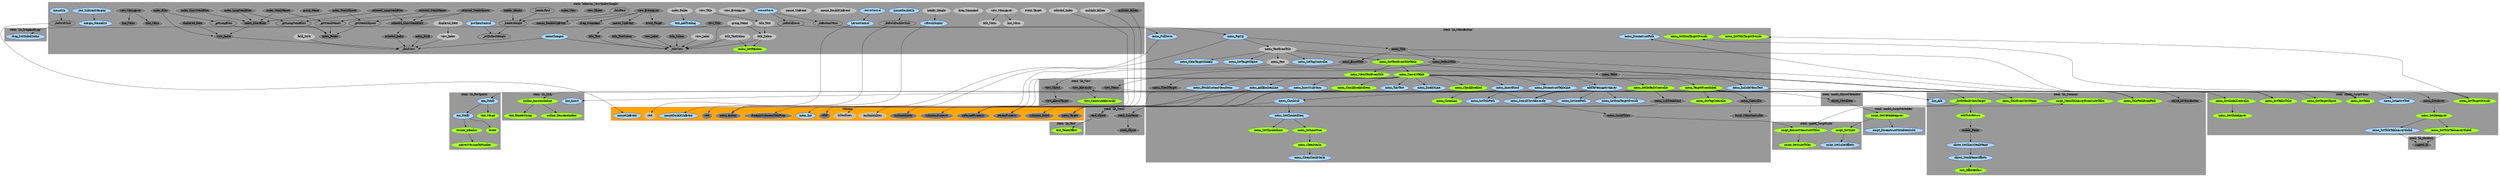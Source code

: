 digraph "dot_FromArray" {	graph [		clusterrank="true"		size="31.2500,31.2500"	];		subgraph "pf" {		node [];			n65 [label="_headerHeight" URL="_headerHeight%2Cpf%2Cstack+%22behavior_View%7CIndex%7CSimple%22%2C1"];		n19 [label="_titleView" URL="_titleView%2Cpf%2Cstack+%22behavior_View%7CIndex%7CSimple%22%2C1"];		n171 [label="_fieldRect" URL="_fieldRect%2Cpf%2Cstack+%22behavior_View%7CIndex%7CSimple%22%2C1"];		n64 [label="_headerRect" URL="_headerRect%2Cpf%2Cstack+%22behavior_View%7CIndex%7CSimple%22%2C1"];		n46 [label="_getLongFiles" URL="_getLongFiles%2Cpf%2Cstack+%22behavior_View%7CIndex%7CSimple%22%2C1"];		n8 [label="_getLongStackFiles" URL="_getLongStackFiles%2Cpf%2Cstack+%22behavior_View%7CIndex%7CSimple%22%2C1"];		n18 [label="_fieldView" URL="_fieldView%2Cpf%2Cstack+%22behavior_View%7CIndex%7CSimple%22%2C1"];		n112 [label="_getStackObjects" URL="_getStackObjects%2Cpf%2Cstack+%22behavior_View%7CIndex%7CSimple%22%2C1"];		n51 [label="_getStackNames" URL="_getStackNames%2Cpf%2Cstack+%22behavior_View%7CIndex%7CSimple%22%2C1"];	}		subgraph "pc" {		node [];			n178 [label="_doFieldClick" URL="_doFieldClick%2Cpc%2Cstack+%22behavior_View%7CIndex%7CSimple%22%2C1"];		n138 [label="_doButtonMenu" URL="_doButtonMenu%2Cpc%2Cstack+%22behavior_View%7CIndex%7CSimple%22%2C1"];		n66 [label="_setDefaultHeight" URL="_setDefaultHeight%2Cpc%2Cstack+%22behavior_View%7CIndex%7CSimple%22%2C1"];		n91 [label="_doFieldDown" URL="_doFieldDown%2Cpc%2Cstack+%22behavior_View%7CIndex%7CSimple%22%2C1"];		n41 [label="_doFieldDoubleClick" URL="_doFieldDoubleClick%2Cpc%2Cstack+%22behavior_View%7CIndex%7CSimple%22%2C1"];	}		subgraph "s" {		node [fillcolor="grey", style="filled", color="white"];			n149 [label="header_Height" URL="header_Height%2Cs%2Cstack+%22behavior_View%7CIndex%7CSimple%22%2C1"];		n60 [label="event_Target" URL="event_Target%2Cs%2Cstack+%22behavior_View%7CIndex%7CSimple%22%2C1"];		n155 [label="rect" URL="rect%2Cs%2CMissing%2C1"];		n168 [label="multiplehilites" URL="multiplehilites%2Cs%2CMissing%2C1"];		n186 [label="selected_Index" URL="selected_Index%2Cs%2Cstack+%22behavior_View%7CIndex%7CSimple%22%2C1"];		n110 [label="drag_Command" URL="drag_Command%2Cs%2Cstack+%22behavior_View%7CIndex%7CSimple%22%2C1"];		n57 [label="view_MenuArray" URL="view_MenuArray%2Cs%2Cstack+%22behavior_View%7CIndex%7CSimple%22%2C1"];		n114 [label="view_Title" URL="view_Title%2Cs%2Cstack+%22behavior_View%7CIndex%7CSimple%22%2C1"];		n126 [label="view_Label" URL="view_Label%2Cs%2Cstack+%22behavior_View%7CIndex%7CSimple%22%2C1"];		n158 [label="index_Folder" URL="index_Folder%2Cs%2Cstack+%22behavior_View%7CIndex%7CSimple%22%2C1"];		n43 [label="title_Colour" URL="title_Colour%2Cs%2Cstack+%22behavior_View%7CIndex%7CSimple%22%2C1"];		n187 [label="hilitedlines" URL="hilitedlines%2Cs%2CMissing%2C1"];		n102 [label="view_Index" URL="view_Index%2Cs%2Cstack+%22behavior_View%7CIndex%7CSimple%22%2C1"];		n90 [label="mouse_DoubleUpEvent" URL="mouse_DoubleUpEvent%2Cs%2Cstack+%22behavior_View%7CIndex%7CSimple%22%2C1"];		n173 [label="displayed_Data" URL="displayed_Data%2Cs%2Cstack+%22behavior_View%7CIndex%7CSimple%22%2C1"];		n58 [label="line_Menu" URL="line_Menu%2Cs%2Cstack+%22behavior_View%7CIndex%7CSimple%22%2C1"];		n94 [label="title_Text" URL="title_Text%2Cs%2Cstack+%22behavior_View%7CIndex%7CSimple%22%2C1"];		n27 [label="menu_TextFromTitle" URL="menu_TextFromTitle%2Cs%2Cstack+%22lib_MenuButton%22%2C1"];		n1 [label="menu_Text" URL="menu_Text%2Cs%2Cstack+%22lib_MenuButton%22%2C1"];		n157 [label="field_Style" URL="field_Style%2Cs%2Cstack+%22behavior_View%7CIndex%7CSimple%22%2C1"];		n42 [label="group_Name" URL="group_Name%2Cs%2Cstack+%22behavior_View%7CIndex%7CSimple%22%2C1"];		n153 [label="mouse_UpEvent" URL="mouse_UpEvent%2Cs%2Cstack+%22behavior_View%7CIndex%7CSimple%22%2C1"];		n167 [label="multiple_Hilites" URL="multiple_Hilites%2Cs%2Cstack+%22behavior_View%7CIndex%7CSimple%22%2C1"];		n59 [label="title_Menu" URL="title_Menu%2Cs%2Cstack+%22behavior_View%7CIndex%7CSimple%22%2C1"];		n127 [label="view_EventArray" URL="view_EventArray%2Cs%2Cstack+%22behavior_View%7CIndex%7CSimple%22%2C1"];		n88 [label="title_TextColour" URL="title_TextColour%2Cs%2Cstack+%22behavior_View%7CIndex%7CSimple%22%2C1"];	}		subgraph "g" {		node [fillcolor="grey50", style="filled", color="white"];			n133 [label="event_Target" URL="event_Target%2Cg%2Cstack+%22behavior_View%7CIndex%7CSimple%22%2C1"];		n96 [label="menu_SubStackCard" URL="menu_SubStackCard%2Cg%2Cstack+%22lib_MenuButton%22%2C1"];		n15 [label="menu_DataArray" URL="menu_DataArray%2Cg%2Cstack+%22model_ScriptMenu%22%2C1"];		n104 [label="view_Object" URL="view_Object%2Cg%2Cstack+%22lib_View%22%2C1"];		n52 [label="index_Folder" URL="index_Folder%2Cg%2Cstack+%22behavior_View%7CIndex%7CSimple%22%2C1"];		n145 [label="mFormatProperty" URL="mFormatProperty%2Cg%2CMissing%2C1"];		n175 [label="view_Title" URL="view_Title%2Cg%2Cstack+%22behavior_View%7CIndex%7CSimple%22%2C1"];		n7 [label="selected_LongStackFiles" URL="selected_LongStackFiles%2Cg%2Cstack+%22behavior_View%7CIndex%7CSimple%22%2C1"];		n111 [label="index_StackObjects" URL="index_StackObjects%2Cg%2Cstack+%22behavior_View%7CIndex%7CSimple%22%2C1"];		n136 [label="multiple_Hilites" URL="multiple_Hilites%2Cg%2Cstack+%22behavior_View%7CIndex%7CSimple%22%2C1"];		n11 [label="line_Menu" URL="line_Menu%2Cg%2Cstack+%22behavior_View%7CIndex%7CSimple%22%2C1"];		n56 [label="view_Name" URL="view_Name%2Cg%2Cstack+%22lib_View%22%2C1"];		n115 [label="submenu_Fixed" URL="submenu_Fixed%2Cg%2CMissing%2C1"];		n25 [label="menu_Controller" URL="menu_Controller%2Cg%2Cstack+%22lib_MenuButton%22%2C1"];		n3 [label="object_IsMenuButton" URL="object_IsMenuButton%2Cg%2Cstack+%22lib_Common%22%2C1"];		n132 [label="view_EventArray" URL="view_EventArray%2Cg%2Cstack+%22behavior_View%7CIndex%7CSimple%22%2C1"];		n159 [label="view_Object" URL="view_Object%2Cg%2Cstack+%22behavior_View%7CIndex%7CSimple%22%2C1"];		n44 [label="index_View" URL="index_View%2Cg%2Cstack+%22behavior_View%7CIndex%7CSimple%22%2C1"];		n105 [label="view_AboveTarget" URL="view_AboveTarget%2Cg%2Cstack+%22lib_View%22%2C1"];		n53 [label="card_Object" URL="card_Object%2Cg%2Cstack+%22lib_Stack%22%2C1"];		n12 [label="title_Menu" URL="title_Menu%2Cg%2Cstack+%22behavior_View%7CIndex%7CSimple%22%2C1"];		n142 [label="rect" URL="rect%2Cg%2CMissing%2C1"];		n109 [label="menu_Target" URL="menu_Target%2Cg%2CMissing%2C1"];		n121 [label="title_TextColour" URL="title_TextColour%2Cg%2Cstack+%22behavior_View%7CIndex%7CSimple%22%2C1"];		n16 [label="menu_DefaultTitle" URL="menu_DefaultTitle%2Cg%2Cstack+%22lib_MenuButton%22%2C1"];		n169 [label="selected_StackNames" URL="selected_StackNames%2Cg%2Cstack+%22behavior_View%7CIndex%7CSimple%22%2C1"];		n36 [label="mouse_DoubleUpEvent" URL="mouse_DoubleUpEvent%2Cg%2Cstack+%22behavior_View%7CIndex%7CSimple%22%2C1"];		n170 [label="title_Colour" URL="title_Colour%2Cg%2Cstack+%22behavior_View%7CIndex%7CSimple%22%2C1"];		n101 [label="view_Label" URL="view_Label%2Cg%2Cstack+%22behavior_View%7CIndex%7CSimple%22%2C1"];		n118 [label="index_Field" URL="index_Field%2Cg%2Cstack+%22behavior_View%7CIndex%7CSimple%22%2C1"];		n150 [label="mobile_Name" URL="mobile_Name%2Cg%2Cstack+%22lib_Common%22%2C1"];		n97 [label="stack_SubName" URL="stack_SubName%2Cg%2Cstack+%22lib_Stack%22%2C1"];		n24 [label="view_Hierarchy" URL="view_Hierarchy%2Cg%2Cstack+%22lib_View%22%2C1"];		n47 [label="view_Index" URL="view_Index%2Cg%2Cstack+%22behavior_View%7CIndex%7CSimple%22%2C1"];		n2 [label="menu_Button" URL="menu_Button%2Cg%2CMissing%2C1"];		n135 [label="index_ShortStackFiles" URL="index_ShortStackFiles%2Cg%2Cstack+%22behavior_View%7CIndex%7CSimple%22%2C1"];		n67 [label="drag_Command" URL="drag_Command%2Cg%2Cstack+%22behavior_View%7CIndex%7CSimple%22%2C1"];		n147 [label="index_LongStackFiles" URL="index_LongStackFiles%2Cg%2Cstack+%22behavior_View%7CIndex%7CSimple%22%2C1"];		n174 [label="selected_Index" URL="selected_Index%2Cg%2Cstack+%22behavior_View%7CIndex%7CSimple%22%2C1"];		n122 [label="selected_StackObjects" URL="selected_StackObjects%2Cg%2Cstack+%22behavior_View%7CIndex%7CSimple%22%2C1"];		n9 [label="selected_ShortStackFiles" URL="selected_ShortStackFiles%2Cg%2Cstack+%22behavior_View%7CIndex%7CSimple%22%2C1"];		n106 [label="stack_Object" URL="stack_Object%2Cg%2Cstack+%22lib_Stack%22%2C1"];		n113 [label="index_ShortFiles" URL="index_ShortFiles%2Cg%2Cstack+%22behavior_View%7CIndex%7CSimple%22%2C1"];		n134 [label="mouse_UpEvent" URL="mouse_UpEvent%2Cg%2Cstack+%22behavior_View%7CIndex%7CSimple%22%2C1"];		n13 [label="menu_Title" URL="menu_Title%2Cg%2Cstack+%22lib_MenuButton%22%2C1"];		n148 [label="header_Height" URL="header_Height%2Cg%2Cstack+%22behavior_View%7CIndex%7CSimple%22%2C1"];		n140 [label="displayed_Data" URL="displayed_Data%2Cg%2Cstack+%22behavior_View%7CIndex%7CSimple%22%2C1"];		n23 [label="menu_ScriptTitles" URL="menu_ScriptTitles%2Cg%2Cstack+%22lib_MenuButton%22%2C1"];		n103 [label="submenuProperty" URL="submenuProperty%2Cg%2CMissing%2C1"];		n123 [label="index_StackNames" URL="index_StackNames%2Cg%2Cstack+%22behavior_View%7CIndex%7CSimple%22%2C1"];		n14 [label="menu_BurntTitle" URL="menu_BurntTitle%2Cg%2Cstack+%22lib_MenuButton%22%2C1"];		n172 [label="uRIP" URL="uRIP%2Cg%2CMissing%2C1"];		n99 [label="paramProperty" URL="paramProperty%2Cg%2CMissing%2C1"];		n95 [label="object_MetaData" URL="object_MetaData%2Cg%2Cstack+%22model_ObjectMetadata%22%2C1"];		n26 [label="burnt_MenuController" URL="burnt_MenuController%2Cg%2Cstack+%22lib_MenuButton%22%2C1"];		n144 [label="rugged_ID" URL="rugged_ID%2Cg%2Cstack+%22lib_IdeHack%22%2C1"];		n163 [label="group_Name" URL="group_Name%2Cg%2Cstack+%22behavior_View%7CIndex%7CSimple%22%2C1"];		n45 [label="index_Files" URL="index_Files%2Cg%2Cstack+%22behavior_View%7CIndex%7CSimple%22%2C1"];		n74 [label="menu_CheckTarget" URL="menu_CheckTarget%2Cg%2Cstack+%22lib_MenuButton%22%2C1"];		n137 [label="multiplehilites" URL="multiplehilites%2Cg%2CMissing%2C1"];		n156 [label="menu_Table" URL="menu_Table%2Cg%2Cstack+%22lib_MenuButton%22%2C1"];		n10 [label="view_MenuArray" URL="view_MenuArray%2Cg%2Cstack+%22behavior_View%7CIndex%7CSimple%22%2C1"];		n176 [label="title_Text" URL="title_Text%2Cg%2Cstack+%22behavior_View%7CIndex%7CSimple%22%2C1"];		n70 [label="dynamicSubmenuTitleProp" URL="dynamicSubmenuTitleProp%2Cg%2CMissing%2C1"];	}		subgraph "c" {		node [fillcolor="LightBlue", style="filled", color="Blue"];			n141 [label="refreshDisplay" URL="refreshDisplay%2Cc%2Cstack+%22behavior_View%7CIndex%7CSimple%22%2C1"];		n191 [label="script_DeconstructMetaDataSuite" URL="script_DeconstructMetaDataSuite%2Cc%2Cstack+%22model_ScriptMetadata%22%2C1"];		n100 [label="menu_CheckSub" URL="menu_CheckSub%2Cc%2Cstack+%22lib_MenuButton%22%2C1"];		n39 [label="text_AddTrailing" URL="text_AddTrailing%2Cc%2Cstack+%22behavior_View%7CIndex%7CSimple%22%2C1"];		n181 [label="margin_Normalize" URL="margin_Normalize%2Cc%2Cstack+%22behavior_View%7CIndex%7CSimple%22%2C1"];		n128 [label="line_Insert" URL="line_Insert%2Cc%2Cstack+%22lib_XML%22%2C1"];		n31 [label="menu_SetTargetObject" URL="menu_SetTargetObject%2Cc%2Cstack+%22lib_MenuButton%22%2C1"];		n189 [label="mouseDown" URL="mouseDown%2Cc%2Cstack+%22behavior_View%7CIndex%7CSimple%22%2C1"];		n75 [label="menu_DeconstructTableLine" URL="menu_DeconstructTableLine%2Cc%2Cstack+%22lib_MenuButton%22%2C1"];		n79 [label="menu_IncludeMenuText" URL="menu_IncludeMenuText%2Cc%2Cstack+%22lib_MenuButton%22%2C1"];		n92 [label="drag_SetGlobalStatus" URL="drag_SetGlobalStatus%2Cc%2Cstack+%22lib_DragAndDrop%22%2C1"];		n21 [label="line_Add" URL="line_Add%2Cc%2Cstack+%22lib_Common%22%2C1"];		n164 [label="object_StackNameOffsets" URL="object_StackNameOffsets%2Cc%2Cstack+%22lib_Common%22%2C1"];		n40 [label="mouseDoubleUp" URL="mouseDoubleUp%2Cc%2Cstack+%22behavior_View%7CIndex%7CSimple%22%2C1"];		n71 [label="menu_AddBooleanLine" URL="menu_AddBooleanLine%2Cc%2Cstack+%22lib_MenuButton%22%2C1"];		n87 [label="preOpenControl" URL="preOpenControl%2Cc%2Cstack+%22behavior_View%7CIndex%7CSimple%22%2C1"];		n151 [label="object_SetShortStackName" URL="object_SetShortStackName%2Cc%2Cstack+%22lib_Common%22%2C1"];		n179 [label="mouseUpEvent" URL="mouseUpEvent%2Cc%2CMissing%2C1"];		n190 [label="resizeControl" URL="resizeControl%2Cc%2Cstack+%22behavior_View%7CIndex%7CSimple%22%2C1"];		n48 [label="menu_InsertSubMenu" URL="menu_InsertSubMenu%2Cc%2Cstack+%22lib_MenuButton%22%2C1"];		n83 [label="menu_TidyText" URL="menu_TidyText%2Cc%2Cstack+%22lib_MenuButton%22%2C1"];		n129 [label="menu_SetItemTargetOveride" URL="menu_SetItemTargetOveride%2Cc%2Cstack+%22lib_MenuButton%22%2C1"];		n32 [label="menu_SetTopController" URL="menu_SetTopController%2Cc%2Cstack+%22lib_MenuButton%22%2C1"];		n76 [label="menu_DisableLine" URL="menu_DisableLine%2Cc%2Cstack+%22lib_MenuButton%22%2C1"];		n154 [label="LayoutControl" URL="LayoutControl%2Cc%2Cstack+%22behavior_View%7CIndex%7CSimple%22%2C1"];		n93 [label="menu_PopUp" URL="menu_PopUp%2Cc%2Cstack+%22lib_MenuButton%22%2C1"];		n131 [label="menu_SetTitlePath" URL="menu_SetTitlePath%2Cc%2Cstack+%22lib_MenuButton%22%2C1"];		n28 [label="menu_ClearTargetGlobals" URL="menu_ClearTargetGlobals%2Cc%2Cstack+%22lib_MenuButton%22%2C1"];		n139 [label="menu_PullDown" URL="menu_PullDown%2Cc%2Cstack+%22lib_MenuButton%22%2C1"];		n143 [label="menu_SetTitleTableArrayGlobal" URL="menu_SetTitleTableArrayGlobal%2Cc%2Cstack+%22model_ScriptMenu%22%2C1"];		n20 [label="menu_SearchViewHierarchy" URL="menu_SearchViewHierarchy%2Cc%2Cstack+%22lib_MenuButton%22%2C1"];		n77 [label="menu_FetchCustomMenuItems" URL="menu_FetchCustomMenuItems%2Cc%2Cstack+%22lib_MenuButton%22%2C1"];		n117 [label="menu_CleanCheckMarks" URL="menu_CleanCheckMarks%2Cc%2Cstack+%22lib_MenuButton%22%2C1"];		n17 [label="nameChanged" URL="nameChanged%2Cc%2Cstack+%22behavior_View%7CIndex%7CSimple%22%2C1"];		n130 [label="menu_SetSentPath" URL="menu_SetSentPath%2Cc%2Cstack+%22lib_MenuButton%22%2C1"];		n183 [label="mouseDoubleUpEvent" URL="mouseDoubleUpEvent%2Cc%2CMissing%2C1"];		n98 [label="opn_Notify" URL="opn_Notify%2Cc%2Cstack+%22lib_RevIgniter%22%2C1"];		n177 [label="menu_DeconstructPath" URL="menu_DeconstructPath%2Cc%2Cstack+%22lib_MenuButton%22%2C1"];		n81 [label="menu_InsertFixed" URL="menu_InsertFixed%2Cc%2Cstack+%22lib_MenuButton%22%2C1"];		n192 [label="rect_SubtractMargins" URL="rect_SubtractMargins%2Cc%2Cstack+%22behavior_View%7CIndex%7CSimple%22%2C1"];		n38 [label="script_SetSuiteOffsets" URL="script_SetSuiteOffsets%2Cc%2Cstack+%22model_ScriptSuite%22%2C1"];		n180 [label="mouseUp" URL="mouseUp%2Cc%2Cstack+%22behavior_View%7CIndex%7CSimple%22%2C1"];		n30 [label="menu_SetActiveText" URL="menu_SetActiveText%2Cc%2Cstack+%22model_ScriptMenu%22%2C1"];		n184 [label="osx_Notify" URL="osx_Notify%2Cc%2Cstack+%22lib_RevIgniter%22%2C1"];		n4 [label="menu_SetCheckedItem" URL="menu_SetCheckedItem%2Cc%2Cstack+%22lib_MenuButton%22%2C1"];		n69 [label="addToMenuActiveArray" URL="addToMenuActiveArray%2Cc%2Cstack+%22lib_MenuButton%22%2C1"];		n80 [label="menu_Init" URL="menu_Init%2Cc%2CMissing%2C1"];	}		subgraph "f" {		node [fillcolor="GreenYellow", style="filled", color="Green4"];			n152 [label="menu_GetTitleTableArrayGlobal" URL="menu_GetTitleTableArrayGlobal%2Cf%2Cstack+%22model_ScriptMenu%22%2C1"];		n22 [label="menu_GetTableTitles" URL="menu_GetTableTitles%2Cf%2Cstack+%22model_ScriptMenu%22%2C1"];		n49 [label="menu_GetTable" URL="menu_GetTable%2Cf%2Cstack+%22model_ScriptMenu%22%2C1"];		n124 [label="version_IsEarlier" URL="version_IsEarlier%2Cf%2Cstack+%22lib_RevIgniter%22%2C1"];		n84 [label="menu_GetGlobalController" URL="menu_GetGlobalController%2Cf%2Cstack+%22model_ScriptMenu%22%2C1"];		n160 [label="menu_GetTargetObject" URL="menu_GetTargetObject%2Cf%2Cstack+%22model_ScriptMenu%22%2C1"];		n108 [label="addThenReturn" URL="addThenReturn%2Cf%2Cstack+%22lib_Common%22%2C1"];		n120 [label="text_RepeatString" URL="text_RepeatString%2Cf%2Cstack+%22lib_XML%22%2C1"];		n185 [label="text_Merge" URL="text_Merge%2Cf%2Cstack+%22lib_RevIgniter%22%2C1"];		n35 [label="menu_GetTitleTargetOveride" URL="menu_GetTitleTargetOveride%2Cf%2Cstack+%22lib_MenuButton%22%2C1"];		n119 [label="outline_DecreaseIndent" URL="outline_DecreaseIndent%2Cf%2Cstack+%22lib_XML%22%2C1"];		n68 [label="menu_ConvertTable" URL="menu_ConvertTable%2Cf%2Cstack+%22lib_MenuButton%22%2C1"];		n29 [label="menu_GetTextFromTitleTable" URL="menu_GetTextFromTitleTable%2Cf%2Cstack+%22lib_MenuButton%22%2C1"];		n125 [label="_convertVersionToNumber" URL="_convertVersionToNumber%2Cf%2Cstack+%22lib_RevIgniter%22%2C1"];		n146 [label="menu_GetDataArray" URL="menu_GetDataArray%2Cf%2Cstack+%22model_ScriptMenu%22%2C1"];		n165 [label="text_OffsetBefore" URL="text_OffsetBefore%2Cf%2Cstack+%22lib_Common%22%2C1"];		n72 [label="menu_CheckDisabled" URL="menu_CheckDisabled%2Cf%2Cstack+%22lib_MenuButton%22%2C1"];		n182 [label="menu_MenuTextFromTitle" URL="menu_MenuTextFromTitle%2Cf%2Cstack+%22lib_MenuButton%22%2C1"];		n161 [label="menu_GetTopController" URL="menu_GetTopController%2Cf%2Cstack+%22lib_MenuButton%22%2C1"];		n6 [label="menu_SetCheckedLine" URL="menu_SetCheckedLine%2Cf%2Cstack+%22lib_MenuButton%22%2C1"];		n50 [label="outline_IncreaseIndent" URL="outline_IncreaseIndent%2Cf%2Cstack+%22lib_XML%22%2C1"];		n82 [label="menu_TargetFromGlobal" URL="menu_TargetFromGlobal%2Cf%2Cstack+%22lib_MenuButton%22%2C1"];		n63 [label="script_MenuTitleArrayFromSuiteTitles" URL="script_MenuTitleArrayFromSuiteTitles%2Cf%2Cstack+%22lib_Common%22%2C1"];		n33 [label="menu_GetTargetOveride" URL="menu_GetTargetOveride%2Cf%2Cstack+%22model_ScriptMenu%22%2C1"];		n193 [label="menu_CleanLine" URL="menu_CleanLine%2Cf%2Cstack+%22lib_MenuButton%22%2C1"];		n86 [label="view_ConstructHierarchy" URL="view_ConstructHierarchy%2Cf%2Cstack+%22lib_View%22%2C1"];		n166 [label="script_GetMetadataArray" URL="script_GetMetadataArray%2Cf%2Cstack+%22model_ScriptMetadata%22%2C1"];		n37 [label="script_GetSuite" URL="script_GetSuite%2Cf%2Cstack+%22model_ScriptSuite%22%2C1"];		n54 [label="text_TokenOffset" URL="text_TokenOffset%2Cf%2Cstack+%22lib_Text%22%2C1"];		n73 [label="menu_CheckDisabledItem" URL="menu_CheckDisabledItem%2Cf%2Cstack+%22lib_MenuButton%22%2C1"];		n162 [label="menu_TitlePathFromPath" URL="menu_TitlePathFromPath%2Cf%2Cstack+%22lib_Common%22%2C1"];		n89 [label="colour_GetRandom" URL="colour_GetRandom%2Cf%2Cstack+%22behavior_View%7CIndex%7CSimple%22%2C1"];		n5 [label="menu_GetLineNum" URL="menu_GetLineNum%2Cf%2Cstack+%22lib_MenuButton%22%2C1"];		n62 [label="script_GetSuiteTitles" URL="script_GetSuiteTitles%2Cf%2Cstack+%22model_ScriptSuite%22%2C1"];		n34 [label="menu_GetItemTargetOveride" URL="menu_GetItemTargetOveride%2Cf%2Cstack+%22lib_MenuButton%22%2C1"];		n85 [label="menu_GetGlobalArray" URL="menu_GetGlobalArray%2Cf%2Cstack+%22model_ScriptMenu%22%2C1"];		n107 [label="_GetDefaultMenuTarget" URL="_GetDefaultMenuTarget%2Cf%2Cstack+%22lib_Common%22%2C1"];		n55 [label="menu_TitleFromViewName" URL="menu_TitleFromViewName%2Cf%2Cstack+%22lib_Common%22%2C1"];		n188 [label="kwote" URL="kwote%2Cf%2Cstack+%22lib_RevIgniter%22%2C1"];		n78 [label="menu_GetDefaultController" URL="menu_GetDefaultController%2Cf%2Cstack+%22lib_MenuButton%22%2C1"];		n61 [label="script_ExtractMenuSuiteTitles" URL="script_ExtractMenuSuiteTitles%2Cf%2Cstack+%22model_ScriptSuite%22%2C1"];		n116 [label="menu_CleanMarks" URL="menu_CleanMarks%2Cf%2Cstack+%22lib_MenuButton%22%2C1"];	}		subgraph cluster1 {			label="Missing";			style=filled;			color=red;			fillcolor=orange;					n145; n155; n168; n115; n179; n142; n109; n2; n187; n183; n103; n172; n99; n137; n80; n70	}	subgraph cluster2 {			label="stack \"behavior_View|Index|Simple\"";			style=filled;			color=grey60;			fillcolor=grey60;					n141; n133; n65; n39; n52; n181; n19; n175; n149; n7; n189; n111; n60; n136; n11; n171; n40; n87; n190; n132; n64; n159; n44; n186; n12; n110; n121; n154; n169; n36; n170; n101; n118; n57; n114; n178; n47; n135; n67; n126; n158; n147; n174; n43; n102; n122; n90; n17; n173; n9; n58; n94; n46; n138; n113; n134; n66; n89; n157; n148; n42; n153; n140; n192; n123; n91; n167; n8; n180; n59; n127; n18; n163; n45; n112; n88; n51; n10; n176; n41	}	subgraph cluster3 {			label="stack \"lib_Common\"";			style=filled;			color=grey60;			fillcolor=grey60;					n108; n21; n164; n151; n3; n165; n150; n63; n162; n107; n55	}	subgraph cluster4 {			label="stack \"lib_DragAndDrop\"";			style=filled;			color=grey60;			fillcolor=grey60;					n92	}	subgraph cluster5 {			label="stack \"lib_IdeHack\"";			style=filled;			color=grey60;			fillcolor=grey60;					n144	}	subgraph cluster6 {			label="stack \"lib_MenuButton\"";			style=filled;			color=grey60;			fillcolor=grey60;					n100; n96; n31; n75; n79; n35; n71; n68; n29; n25; n48; n83; n129; n32; n76; n93; n16; n131; n72; n182; n28; n161; n139; n6; n82; n20; n193; n77; n117; n130; n73; n27; n1; n13; n177; n5; n81; n23; n34; n14; n26; n74; n78; n156; n4; n69; n116	}	subgraph cluster7 {			label="stack \"lib_RevIgniter\"";			style=filled;			color=grey60;			fillcolor=grey60;					n124; n185; n125; n98; n188; n184	}	subgraph cluster8 {			label="stack \"lib_Stack\"";			style=filled;			color=grey60;			fillcolor=grey60;					n53; n97; n106	}	subgraph cluster9 {			label="stack \"lib_Text\"";			style=filled;			color=grey60;			fillcolor=grey60;					n54	}	subgraph cluster10 {			label="stack \"lib_View\"";			style=filled;			color=grey60;			fillcolor=grey60;					n104; n56; n105; n24; n86	}	subgraph cluster11 {			label="stack \"lib_XML\"";			style=filled;			color=grey60;			fillcolor=grey60;					n128; n120; n119; n50	}	subgraph cluster12 {			label="stack \"model_ObjectMetadata\"";			style=filled;			color=grey60;			fillcolor=grey60;					n95	}	subgraph cluster13 {			label="stack \"model_ScriptMenu\"";			style=filled;			color=grey60;			fillcolor=grey60;					n152; n22; n49; n84; n15; n160; n146; n143; n33; n85; n30	}	subgraph cluster14 {			label="stack \"model_ScriptMetadata\"";			style=filled;			color=grey60;			fillcolor=grey60;					n191; n166	}	subgraph cluster15 {			label="stack \"model_ScriptSuite\"";			style=filled;			color=grey60;			fillcolor=grey60;					n37; n62; n38; n61	}		n69 -> n128;	n69 -> n129;	n69 -> n130;	n69 -> n131;	n148 -> n65;	n184 -> n188;	n184 -> n124;	n116 -> n117;	n98 -> n184;	n98 -> n185;	n154 -> n155;	n8 -> n52;	n105 -> n172;	n9 -> n174;	n162 -> n177;	n104 -> n105;	n156 -> n49;	n126 -> n19;	n107 -> n108;	n107 -> n109;	n157 -> n18;	n79 -> n49;	n175 -> n176;	n124 -> n125;	n158 -> n39;	n78 -> n53;	n78 -> n84;	n78 -> n22;	n78 -> n20;	n78 -> n96;	n4 -> n5;	n4 -> n6;	n40 -> n41;	n101 -> n19;	n123 -> n51;	n123 -> n113;	n5 -> n116;	n41 -> n183;	n138 -> n139;	n122 -> n112;	n122 -> n9;	n178 -> n179;	n121 -> n19;	n139 -> n2;	n42 -> n19;	n42 -> n43;	n43 -> n19;	n43 -> n89;	n61 -> n62;	n61 -> n63;	n96 -> n97;	n118 -> n18;	n189 -> n138;	n189 -> n91;	n91 -> n92;	n91 -> n93;	n37 -> n38;	n147 -> n8;	n147 -> n113;	n64 -> n65;	n93 -> n2;	n93 -> n27;	n93 -> n13;	n146 -> n152;	n146 -> n143;	n65 -> n66;	n77 -> n103;	n169 -> n51;	n169 -> n9;	n50 -> n119;	n50 -> n120;	n150 -> n151;	n75 -> n193;	n53 -> n54;	n151 -> n164;	n173 -> n102;	n149 -> n141;	n87 -> n66;	n108 -> n150;	n152 -> n144;	n170 -> n19;	n171 -> n65;	n186 -> n187;	n81 -> n100;	n81 -> n115;	n176 -> n19;	n57 -> n58;	n57 -> n59;	n82 -> n107;	n82 -> n25;	n82 -> n160;	n82 -> n33;	n82 -> n161;	n82 -> n109;	n82 -> n162;	n111 -> n112;	n111 -> n113;	n27 -> n28;	n27 -> n29;	n27 -> n30;	n27 -> n31;	n27 -> n32;	n27 -> n1;	n180 -> n178;	n56 -> n95;	n174 -> n18;	n24 -> n86;	n112 -> n52;	n113 -> n47;	n25 -> n26;	n167 -> n168;	n141 -> n142;	n95 -> n166;	n100 -> n4;	n100 -> n99;	n23 -> n61;	n140 -> n47;	n166 -> n191;	n166 -> n37;	n94 -> n43;	n20 -> n21;	n20 -> n22;	n20 -> n23;	n20 -> n24;	n143 -> n144;	n7 -> n8;	n7 -> n9;	n97 -> n106;	n102 -> n18;	n164 -> n165;	n15 -> n146;	n1 -> n2;	n1 -> n3;	n45 -> n46;	n45 -> n47;	n73 -> n145;	n88 -> n19;	n88 -> n89;	n190 -> n154;	n14 -> n104;	n72 -> n145;	n46 -> n52;	n136 -> n137;	n71 -> n98;	n71 -> n99;	n17 -> n18;	n17 -> n19;	n47 -> n18;	n192 -> n181;	n16 -> n55;	n16 -> n56;	n48 -> n49;	n48 -> n50;	n33 -> n34;	n33 -> n35;	n51 -> n52;	n135 -> n113;	n84 -> n85;	n10 -> n11;	n10 -> n12;	n68 -> n69;	n68 -> n70;	n68 -> n71;	n68 -> n72;	n68 -> n73;	n68 -> n74;	n68 -> n75;	n68 -> n76;	n68 -> n77;	n68 -> n78;	n68 -> n79;	n68 -> n80;	n68 -> n81;	n68 -> n48;	n68 -> n82;	n68 -> n83;	n132 -> n67;	n132 -> n133;	n132 -> n36;	n132 -> n134;	n114 -> n94;	n13 -> n14;	n13 -> n15;	n13 -> n16;	n29 -> n68;	n29 -> n182;	n29 -> n156;}